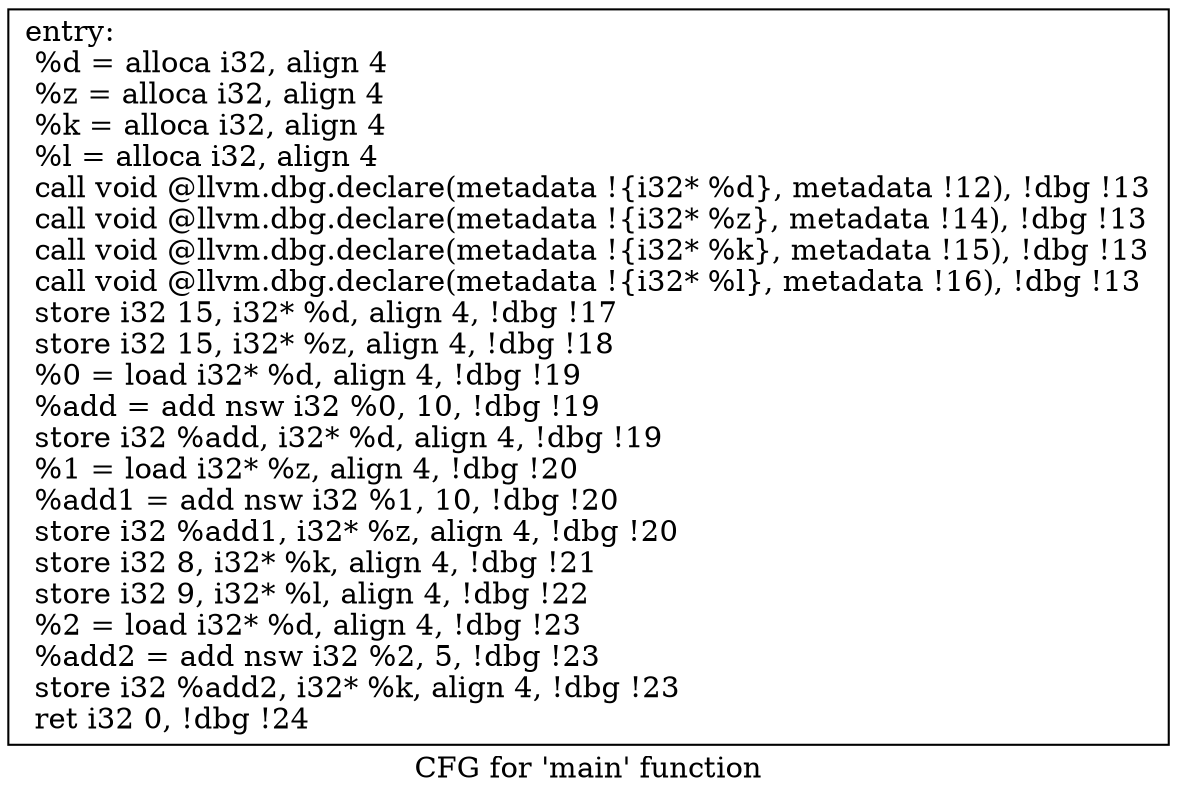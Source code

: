 digraph "CFG for 'main' function" {
	label="CFG for 'main' function";

	Node0x35ace00 [shape=record,label="{entry:\l  %d = alloca i32, align 4\l  %z = alloca i32, align 4\l  %k = alloca i32, align 4\l  %l = alloca i32, align 4\l  call void @llvm.dbg.declare(metadata !\{i32* %d\}, metadata !12), !dbg !13\l  call void @llvm.dbg.declare(metadata !\{i32* %z\}, metadata !14), !dbg !13\l  call void @llvm.dbg.declare(metadata !\{i32* %k\}, metadata !15), !dbg !13\l  call void @llvm.dbg.declare(metadata !\{i32* %l\}, metadata !16), !dbg !13\l  store i32 15, i32* %d, align 4, !dbg !17\l  store i32 15, i32* %z, align 4, !dbg !18\l  %0 = load i32* %d, align 4, !dbg !19\l  %add = add nsw i32 %0, 10, !dbg !19\l  store i32 %add, i32* %d, align 4, !dbg !19\l  %1 = load i32* %z, align 4, !dbg !20\l  %add1 = add nsw i32 %1, 10, !dbg !20\l  store i32 %add1, i32* %z, align 4, !dbg !20\l  store i32 8, i32* %k, align 4, !dbg !21\l  store i32 9, i32* %l, align 4, !dbg !22\l  %2 = load i32* %d, align 4, !dbg !23\l  %add2 = add nsw i32 %2, 5, !dbg !23\l  store i32 %add2, i32* %k, align 4, !dbg !23\l  ret i32 0, !dbg !24\l}"];
}
